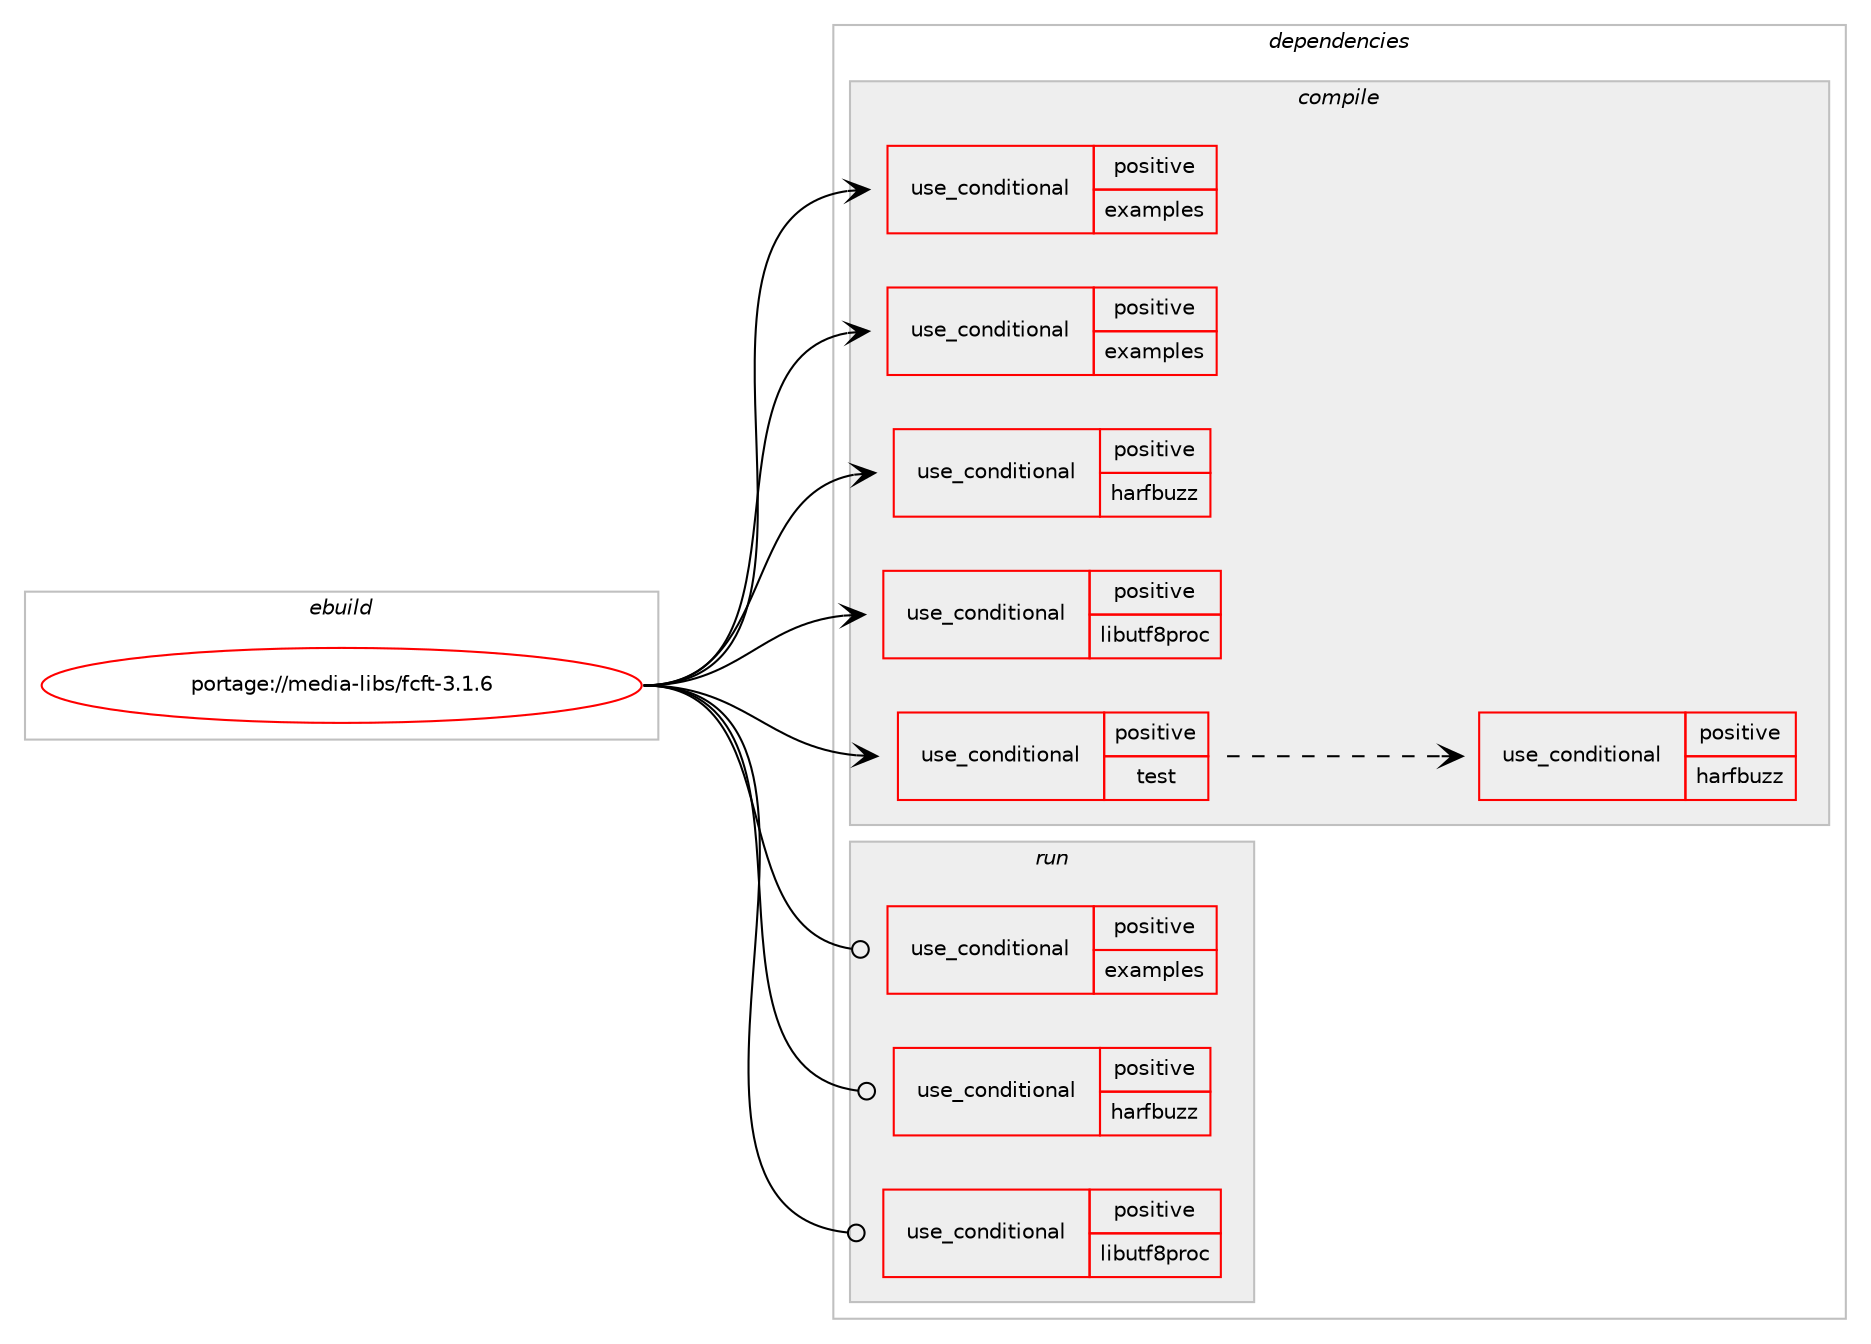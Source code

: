digraph prolog {

# *************
# Graph options
# *************

newrank=true;
concentrate=true;
compound=true;
graph [rankdir=LR,fontname=Helvetica,fontsize=10,ranksep=1.5];#, ranksep=2.5, nodesep=0.2];
edge  [arrowhead=vee];
node  [fontname=Helvetica,fontsize=10];

# **********
# The ebuild
# **********

subgraph cluster_leftcol {
color=gray;
rank=same;
label=<<i>ebuild</i>>;
id [label="portage://media-libs/fcft-3.1.6", color=red, width=4, href="../media-libs/fcft-3.1.6.svg"];
}

# ****************
# The dependencies
# ****************

subgraph cluster_midcol {
color=gray;
label=<<i>dependencies</i>>;
subgraph cluster_compile {
fillcolor="#eeeeee";
style=filled;
label=<<i>compile</i>>;
subgraph cond72974 {
dependency154058 [label=<<TABLE BORDER="0" CELLBORDER="1" CELLSPACING="0" CELLPADDING="4"><TR><TD ROWSPAN="3" CELLPADDING="10">use_conditional</TD></TR><TR><TD>positive</TD></TR><TR><TD>examples</TD></TR></TABLE>>, shape=none, color=red];
# *** BEGIN UNKNOWN DEPENDENCY TYPE (TODO) ***
# dependency154058 -> package_dependency(portage://media-libs/fcft-3.1.6,install,no,dev-libs,libutf8proc,none,[,,],any_same_slot,[])
# *** END UNKNOWN DEPENDENCY TYPE (TODO) ***

# *** BEGIN UNKNOWN DEPENDENCY TYPE (TODO) ***
# dependency154058 -> package_dependency(portage://media-libs/fcft-3.1.6,install,no,dev-libs,wayland,none,[,,],[],[])
# *** END UNKNOWN DEPENDENCY TYPE (TODO) ***

}
id:e -> dependency154058:w [weight=20,style="solid",arrowhead="vee"];
subgraph cond72975 {
dependency154059 [label=<<TABLE BORDER="0" CELLBORDER="1" CELLSPACING="0" CELLPADDING="4"><TR><TD ROWSPAN="3" CELLPADDING="10">use_conditional</TD></TR><TR><TD>positive</TD></TR><TR><TD>examples</TD></TR></TABLE>>, shape=none, color=red];
# *** BEGIN UNKNOWN DEPENDENCY TYPE (TODO) ***
# dependency154059 -> package_dependency(portage://media-libs/fcft-3.1.6,install,no,dev-libs,wayland-protocols,none,[,,],[],[])
# *** END UNKNOWN DEPENDENCY TYPE (TODO) ***

}
id:e -> dependency154059:w [weight=20,style="solid",arrowhead="vee"];
subgraph cond72976 {
dependency154060 [label=<<TABLE BORDER="0" CELLBORDER="1" CELLSPACING="0" CELLPADDING="4"><TR><TD ROWSPAN="3" CELLPADDING="10">use_conditional</TD></TR><TR><TD>positive</TD></TR><TR><TD>harfbuzz</TD></TR></TABLE>>, shape=none, color=red];
# *** BEGIN UNKNOWN DEPENDENCY TYPE (TODO) ***
# dependency154060 -> package_dependency(portage://media-libs/fcft-3.1.6,install,no,media-libs,harfbuzz,none,[,,],any_same_slot,[use(enable(truetype),none)])
# *** END UNKNOWN DEPENDENCY TYPE (TODO) ***

}
id:e -> dependency154060:w [weight=20,style="solid",arrowhead="vee"];
subgraph cond72977 {
dependency154061 [label=<<TABLE BORDER="0" CELLBORDER="1" CELLSPACING="0" CELLPADDING="4"><TR><TD ROWSPAN="3" CELLPADDING="10">use_conditional</TD></TR><TR><TD>positive</TD></TR><TR><TD>libutf8proc</TD></TR></TABLE>>, shape=none, color=red];
# *** BEGIN UNKNOWN DEPENDENCY TYPE (TODO) ***
# dependency154061 -> package_dependency(portage://media-libs/fcft-3.1.6,install,no,dev-libs,libutf8proc,none,[,,],any_same_slot,[])
# *** END UNKNOWN DEPENDENCY TYPE (TODO) ***

}
id:e -> dependency154061:w [weight=20,style="solid",arrowhead="vee"];
subgraph cond72978 {
dependency154062 [label=<<TABLE BORDER="0" CELLBORDER="1" CELLSPACING="0" CELLPADDING="4"><TR><TD ROWSPAN="3" CELLPADDING="10">use_conditional</TD></TR><TR><TD>positive</TD></TR><TR><TD>test</TD></TR></TABLE>>, shape=none, color=red];
# *** BEGIN UNKNOWN DEPENDENCY TYPE (TODO) ***
# dependency154062 -> package_dependency(portage://media-libs/fcft-3.1.6,install,no,dev-libs,check,none,[,,],[],[])
# *** END UNKNOWN DEPENDENCY TYPE (TODO) ***

subgraph cond72979 {
dependency154063 [label=<<TABLE BORDER="0" CELLBORDER="1" CELLSPACING="0" CELLPADDING="4"><TR><TD ROWSPAN="3" CELLPADDING="10">use_conditional</TD></TR><TR><TD>positive</TD></TR><TR><TD>harfbuzz</TD></TR></TABLE>>, shape=none, color=red];
# *** BEGIN UNKNOWN DEPENDENCY TYPE (TODO) ***
# dependency154063 -> package_dependency(portage://media-libs/fcft-3.1.6,install,no,media-fonts,noto-emoji,none,[,,],[],[])
# *** END UNKNOWN DEPENDENCY TYPE (TODO) ***

}
dependency154062:e -> dependency154063:w [weight=20,style="dashed",arrowhead="vee"];
}
id:e -> dependency154062:w [weight=20,style="solid",arrowhead="vee"];
# *** BEGIN UNKNOWN DEPENDENCY TYPE (TODO) ***
# id -> package_dependency(portage://media-libs/fcft-3.1.6,install,no,app-i18n,unicode-data,none,[,,],[],[])
# *** END UNKNOWN DEPENDENCY TYPE (TODO) ***

# *** BEGIN UNKNOWN DEPENDENCY TYPE (TODO) ***
# id -> package_dependency(portage://media-libs/fcft-3.1.6,install,no,dev-libs,tllist,none,[,,],[],[])
# *** END UNKNOWN DEPENDENCY TYPE (TODO) ***

# *** BEGIN UNKNOWN DEPENDENCY TYPE (TODO) ***
# id -> package_dependency(portage://media-libs/fcft-3.1.6,install,no,media-libs,fontconfig,none,[,,],[],[])
# *** END UNKNOWN DEPENDENCY TYPE (TODO) ***

# *** BEGIN UNKNOWN DEPENDENCY TYPE (TODO) ***
# id -> package_dependency(portage://media-libs/fcft-3.1.6,install,no,media-libs,freetype,none,[,,],[],[])
# *** END UNKNOWN DEPENDENCY TYPE (TODO) ***

# *** BEGIN UNKNOWN DEPENDENCY TYPE (TODO) ***
# id -> package_dependency(portage://media-libs/fcft-3.1.6,install,no,x11-libs,pixman,none,[,,],[],[])
# *** END UNKNOWN DEPENDENCY TYPE (TODO) ***

}
subgraph cluster_compileandrun {
fillcolor="#eeeeee";
style=filled;
label=<<i>compile and run</i>>;
}
subgraph cluster_run {
fillcolor="#eeeeee";
style=filled;
label=<<i>run</i>>;
subgraph cond72980 {
dependency154064 [label=<<TABLE BORDER="0" CELLBORDER="1" CELLSPACING="0" CELLPADDING="4"><TR><TD ROWSPAN="3" CELLPADDING="10">use_conditional</TD></TR><TR><TD>positive</TD></TR><TR><TD>examples</TD></TR></TABLE>>, shape=none, color=red];
# *** BEGIN UNKNOWN DEPENDENCY TYPE (TODO) ***
# dependency154064 -> package_dependency(portage://media-libs/fcft-3.1.6,run,no,dev-libs,libutf8proc,none,[,,],any_same_slot,[])
# *** END UNKNOWN DEPENDENCY TYPE (TODO) ***

# *** BEGIN UNKNOWN DEPENDENCY TYPE (TODO) ***
# dependency154064 -> package_dependency(portage://media-libs/fcft-3.1.6,run,no,dev-libs,wayland,none,[,,],[],[])
# *** END UNKNOWN DEPENDENCY TYPE (TODO) ***

}
id:e -> dependency154064:w [weight=20,style="solid",arrowhead="odot"];
subgraph cond72981 {
dependency154065 [label=<<TABLE BORDER="0" CELLBORDER="1" CELLSPACING="0" CELLPADDING="4"><TR><TD ROWSPAN="3" CELLPADDING="10">use_conditional</TD></TR><TR><TD>positive</TD></TR><TR><TD>harfbuzz</TD></TR></TABLE>>, shape=none, color=red];
# *** BEGIN UNKNOWN DEPENDENCY TYPE (TODO) ***
# dependency154065 -> package_dependency(portage://media-libs/fcft-3.1.6,run,no,media-libs,harfbuzz,none,[,,],any_same_slot,[use(enable(truetype),none)])
# *** END UNKNOWN DEPENDENCY TYPE (TODO) ***

}
id:e -> dependency154065:w [weight=20,style="solid",arrowhead="odot"];
subgraph cond72982 {
dependency154066 [label=<<TABLE BORDER="0" CELLBORDER="1" CELLSPACING="0" CELLPADDING="4"><TR><TD ROWSPAN="3" CELLPADDING="10">use_conditional</TD></TR><TR><TD>positive</TD></TR><TR><TD>libutf8proc</TD></TR></TABLE>>, shape=none, color=red];
# *** BEGIN UNKNOWN DEPENDENCY TYPE (TODO) ***
# dependency154066 -> package_dependency(portage://media-libs/fcft-3.1.6,run,no,dev-libs,libutf8proc,none,[,,],any_same_slot,[])
# *** END UNKNOWN DEPENDENCY TYPE (TODO) ***

}
id:e -> dependency154066:w [weight=20,style="solid",arrowhead="odot"];
# *** BEGIN UNKNOWN DEPENDENCY TYPE (TODO) ***
# id -> package_dependency(portage://media-libs/fcft-3.1.6,run,no,media-libs,fontconfig,none,[,,],[],[])
# *** END UNKNOWN DEPENDENCY TYPE (TODO) ***

# *** BEGIN UNKNOWN DEPENDENCY TYPE (TODO) ***
# id -> package_dependency(portage://media-libs/fcft-3.1.6,run,no,media-libs,freetype,none,[,,],[],[])
# *** END UNKNOWN DEPENDENCY TYPE (TODO) ***

# *** BEGIN UNKNOWN DEPENDENCY TYPE (TODO) ***
# id -> package_dependency(portage://media-libs/fcft-3.1.6,run,no,x11-libs,pixman,none,[,,],[],[])
# *** END UNKNOWN DEPENDENCY TYPE (TODO) ***

}
}

# **************
# The candidates
# **************

subgraph cluster_choices {
rank=same;
color=gray;
label=<<i>candidates</i>>;

}

}
